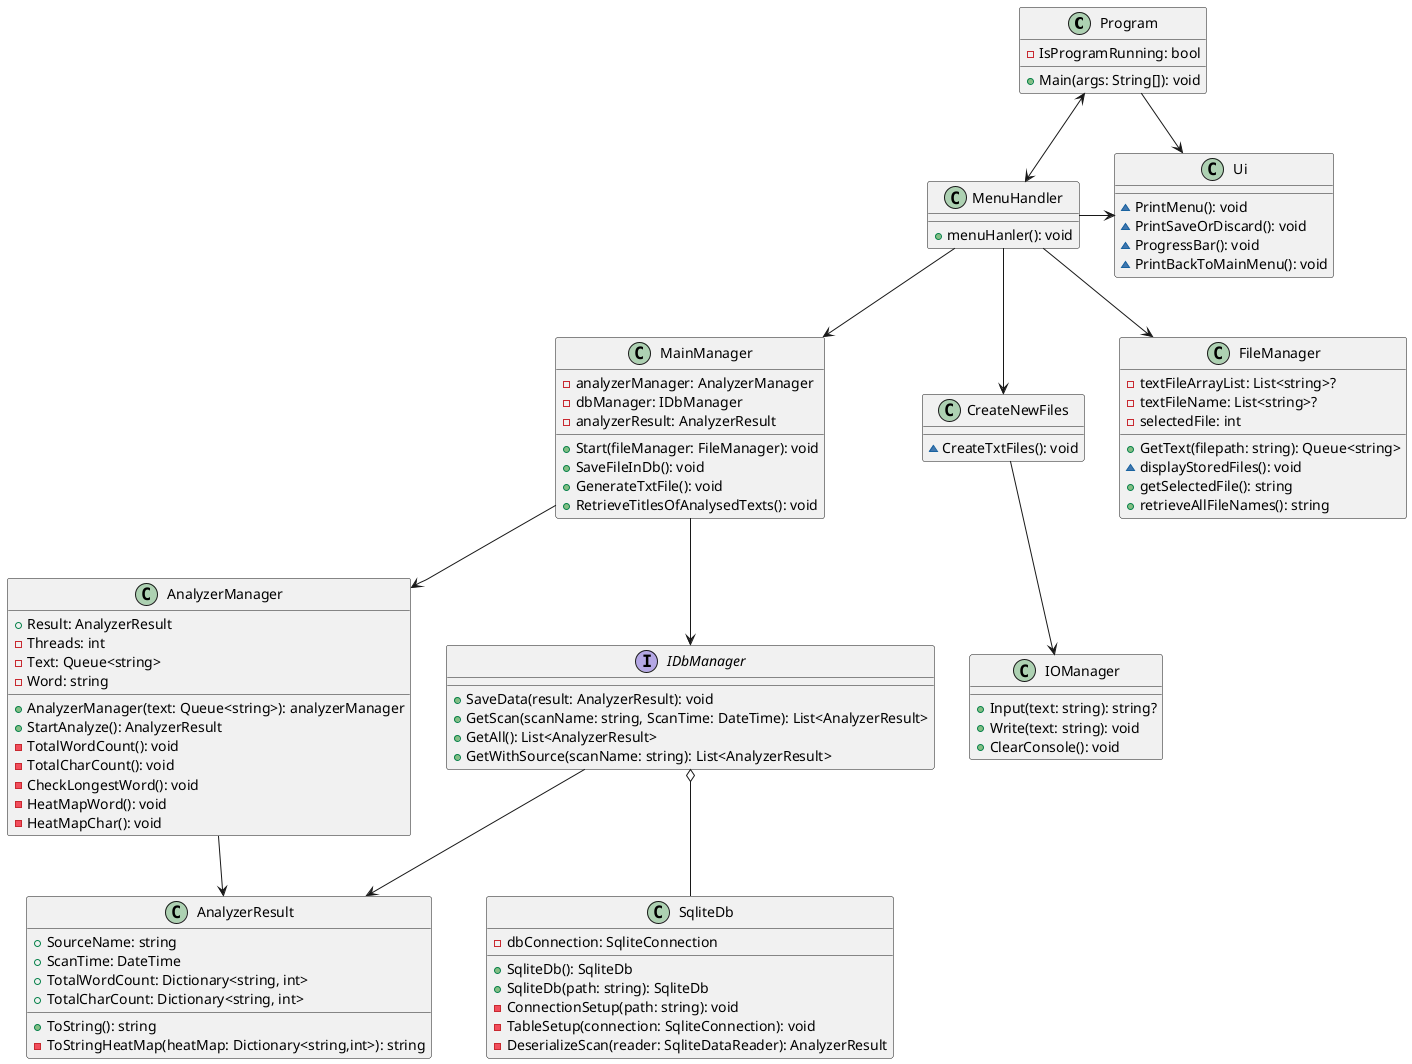 @startuml
class Program {
    - IsProgramRunning: bool
    
    + Main(args: String[]): void
}

class MainManager {
    - analyzerManager: AnalyzerManager
    - dbManager: IDbManager
    - analyzerResult: AnalyzerResult
    
    + Start(fileManager: FileManager): void
    + SaveFileInDb(): void
    + GenerateTxtFile(): void
    + RetrieveTitlesOfAnalysedTexts(): void
}

class Ui {
    ~ PrintMenu(): void
    ~ PrintSaveOrDiscard(): void
    ~ ProgressBar(): void
    ~ PrintBackToMainMenu(): void
}

'What?
class MenuHandler {
    + menuHanler(): void
}

class CreateNewFiles {
    ~ CreateTxtFiles(): void
}

class FileManager {
    - textFileArrayList: List<string>?
    - textFileName: List<string>?
    - selectedFile: int
    
    + GetText(filepath: string): Queue<string>
    ~ displayStoredFiles(): void
    + getSelectedFile(): string
    + retrieveAllFileNames(): string
}

class IOManager {
    + Input(text: string): string?
    + Write(text: string): void
    + ClearConsole(): void
}

class AnalyzerManager {
    + Result: AnalyzerResult
    - Threads: int
    - Text: Queue<string>
    - Word: string
    
    + AnalyzerManager(text: Queue<string>): analyzerManager
    + StartAnalyze(): AnalyzerResult
    - TotalWordCount(): void
    - TotalCharCount(): void
    - CheckLongestWord(): void
    - HeatMapWord(): void
    - HeatMapChar(): void
}

class AnalyzerResult {
    + SourceName: string
    + ScanTime: DateTime
    + TotalWordCount: Dictionary<string, int>
    + TotalCharCount: Dictionary<string, int>
    
    + ToString(): string
    - ToStringHeatMap(heatMap: Dictionary<string,int>): string
}

interface IDbManager {
    + SaveData(result: AnalyzerResult): void
    + GetScan(scanName: string, ScanTime: DateTime): List<AnalyzerResult>
    + GetAll(): List<AnalyzerResult>
    + GetWithSource(scanName: string): List<AnalyzerResult>
}

class SqliteDb {
    - dbConnection: SqliteConnection
    + SqliteDb(): SqliteDb
    + SqliteDb(path: string): SqliteDb
    - ConnectionSetup(path: string): void
    - TableSetup(connection: SqliteConnection): void
    - DeserializeScan(reader: SqliteDataReader): AnalyzerResult
}

Program <--> MenuHandler
Program -> Ui
MenuHandler -> Ui
MenuHandler --> MainManager
MenuHandler --> CreateNewFiles
MenuHandler --> FileManager
CreateNewFiles --> IOManager
MainManager --> AnalyzerManager
MainManager --> IDbManager
AnalyzerManager --> AnalyzerResult
IDbManager o-- SqliteDb
IDbManager --> AnalyzerResult
@enduml